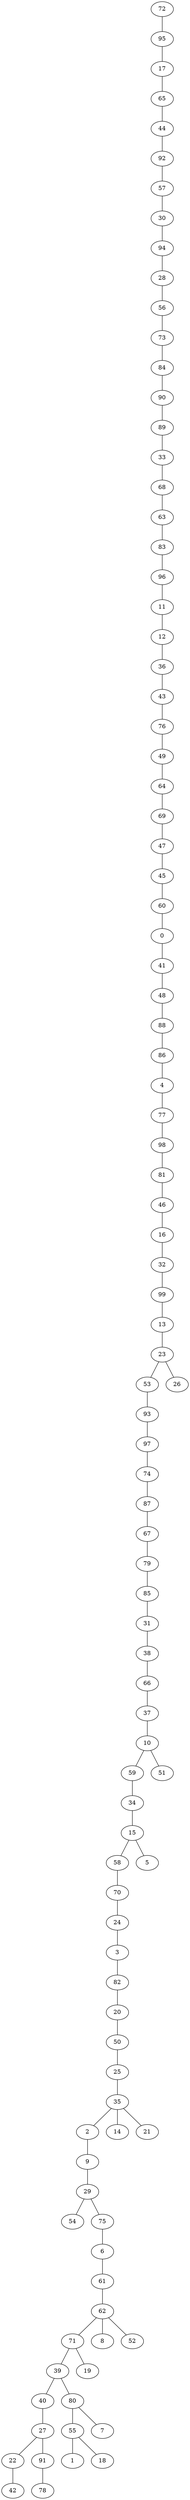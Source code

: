 graph Gnm_Erdo_Renyi_n100_m400_DFS_I {
72;
95;
17;
65;
44;
92;
57;
30;
94;
28;
56;
73;
84;
90;
89;
33;
68;
63;
83;
96;
11;
12;
36;
43;
76;
49;
64;
69;
47;
45;
60;
0;
41;
48;
88;
86;
4;
77;
98;
81;
46;
16;
32;
99;
13;
23;
53;
93;
97;
74;
87;
67;
79;
85;
31;
38;
66;
37;
10;
59;
34;
15;
58;
70;
24;
3;
82;
20;
50;
25;
35;
2;
9;
29;
54;
75;
6;
61;
62;
71;
39;
40;
27;
22;
42;
91;
78;
80;
55;
1;
18;
7;
19;
8;
52;
14;
21;
5;
51;
26;
72 -- 95;
95 -- 17;
17 -- 65;
65 -- 44;
44 -- 92;
92 -- 57;
57 -- 30;
30 -- 94;
94 -- 28;
28 -- 56;
56 -- 73;
73 -- 84;
84 -- 90;
90 -- 89;
89 -- 33;
33 -- 68;
68 -- 63;
63 -- 83;
83 -- 96;
96 -- 11;
11 -- 12;
12 -- 36;
36 -- 43;
43 -- 76;
76 -- 49;
49 -- 64;
64 -- 69;
69 -- 47;
47 -- 45;
45 -- 60;
60 -- 0;
0 -- 41;
41 -- 48;
48 -- 88;
88 -- 86;
86 -- 4;
4 -- 77;
77 -- 98;
98 -- 81;
81 -- 46;
46 -- 16;
16 -- 32;
32 -- 99;
99 -- 13;
13 -- 23;
23 -- 53;
53 -- 93;
93 -- 97;
97 -- 74;
74 -- 87;
87 -- 67;
67 -- 79;
79 -- 85;
85 -- 31;
31 -- 38;
38 -- 66;
66 -- 37;
37 -- 10;
10 -- 59;
59 -- 34;
34 -- 15;
15 -- 58;
58 -- 70;
70 -- 24;
24 -- 3;
3 -- 82;
82 -- 20;
20 -- 50;
50 -- 25;
25 -- 35;
35 -- 2;
2 -- 9;
9 -- 29;
29 -- 54;
29 -- 75;
75 -- 6;
6 -- 61;
61 -- 62;
62 -- 71;
71 -- 39;
39 -- 40;
40 -- 27;
27 -- 22;
22 -- 42;
27 -- 91;
91 -- 78;
39 -- 80;
80 -- 55;
55 -- 1;
55 -- 18;
80 -- 7;
71 -- 19;
62 -- 8;
62 -- 52;
35 -- 14;
35 -- 21;
15 -- 5;
10 -- 51;
23 -- 26;
}